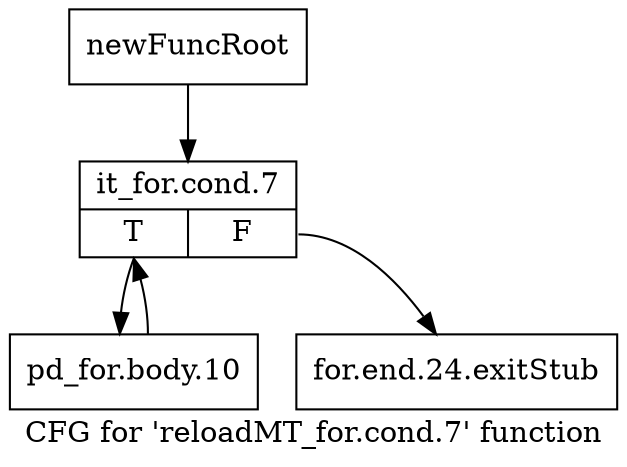 digraph "CFG for 'reloadMT_for.cond.7' function" {
	label="CFG for 'reloadMT_for.cond.7' function";

	Node0x12031e0 [shape=record,label="{newFuncRoot}"];
	Node0x12031e0 -> Node0x1203280;
	Node0x1203230 [shape=record,label="{for.end.24.exitStub}"];
	Node0x1203280 [shape=record,label="{it_for.cond.7|{<s0>T|<s1>F}}"];
	Node0x1203280:s0 -> Node0x12032d0;
	Node0x1203280:s1 -> Node0x1203230;
	Node0x12032d0 [shape=record,label="{pd_for.body.10}"];
	Node0x12032d0 -> Node0x1203280;
}
